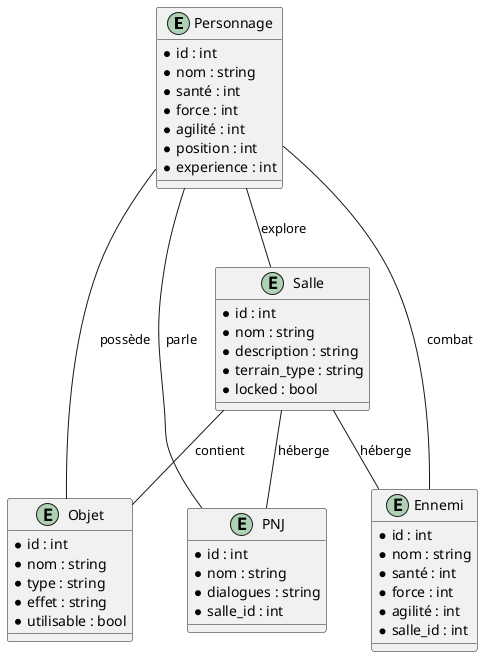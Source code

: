 @startuml

entity "Personnage" as Pers {
  * id : int
  * nom : string
  * santé : int
  * force : int
  * agilité : int
  * position : int
  * experience : int
}

entity "Salle" as Room {
  * id : int
  * nom : string
  * description : string
  * terrain_type : string
  * locked : bool
}

entity "Objet" as Obj {
  * id : int
  * nom : string
  * type : string
  * effet : string
  * utilisable : bool
}

entity "Ennemi" as En {
  * id : int
  * nom : string
  * santé : int
  * force : int
  * agilité : int
  * salle_id : int
}

entity "PNJ" as Pnj {
  * id : int
  * nom : string
  * dialogues : string
  * salle_id : int
}

' Associations
Pers -- Room : explore
Pers -- Obj : possède
Pers -- En : combat
Pers -- Pnj : parle
Room -- Obj : contient
Room -- En : héberge
Room -- Pnj : héberge

@enduml
